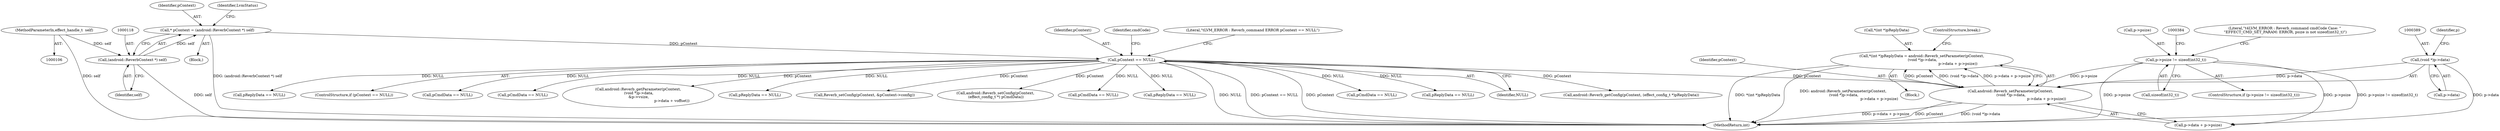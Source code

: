 digraph "0_Android_aeea52da00d210587fb3ed895de3d5f2e0264c88_6@integer" {
"1000381" [label="(Call,*(int *)pReplyData = android::Reverb_setParameter(pContext,\n (void *)p->data,\n                                                              p->data + p->psize))"];
"1000386" [label="(Call,android::Reverb_setParameter(pContext,\n (void *)p->data,\n                                                              p->data + p->psize))"];
"1000127" [label="(Call,pContext == NULL)"];
"1000115" [label="(Call,* pContext = (android::ReverbContext *) self)"];
"1000117" [label="(Call,(android::ReverbContext *) self)"];
"1000107" [label="(MethodParameterIn,effect_handle_t  self)"];
"1000388" [label="(Call,(void *)p->data)"];
"1000369" [label="(Call,p->psize != sizeof(int32_t))"];
"1000224" [label="(Call,Reverb_setConfig(pContext, &pContext->config))"];
"1000116" [label="(Identifier,pContext)"];
"1000400" [label="(ControlStructure,break;)"];
"1000124" [label="(Identifier,LvmStatus)"];
"1000194" [label="(Call,android::Reverb_setConfig(pContext,\n (effect_config_t *) pCmdData))"];
"1000336" [label="(Call,pCmdData == NULL)"];
"1000388" [label="(Call,(void *)p->data)"];
"1000128" [label="(Identifier,pContext)"];
"1000137" [label="(Identifier,cmdCode)"];
"1000641" [label="(MethodReturn,int)"];
"1000368" [label="(ControlStructure,if (p->psize != sizeof(int32_t)))"];
"1000203" [label="(Call,pReplyData == NULL)"];
"1000390" [label="(Call,p->data)"];
"1000166" [label="(Call,pCmdData == NULL)"];
"1000115" [label="(Call,* pContext = (android::ReverbContext *) self)"];
"1000386" [label="(Call,android::Reverb_setParameter(pContext,\n (void *)p->data,\n                                                              p->data + p->psize))"];
"1000381" [label="(Call,*(int *)pReplyData = android::Reverb_setParameter(pContext,\n (void *)p->data,\n                                                              p->data + p->psize))"];
"1000333" [label="(Block,)"];
"1000119" [label="(Identifier,self)"];
"1000142" [label="(Call,pReplyData == NULL)"];
"1000377" [label="(Literal,\"\t4LVM_ERROR : Reverb_command cmdCode Case: \"\n \"EFFECT_CMD_SET_PARAM: ERROR, psize is not sizeof(int32_t)\")"];
"1000129" [label="(Identifier,NULL)"];
"1000369" [label="(Call,p->psize != sizeof(int32_t))"];
"1000217" [label="(Call,android::Reverb_getConfig(pContext, (effect_config_t *)pReplyData))"];
"1000395" [label="(Identifier,p)"];
"1000127" [label="(Call,pContext == NULL)"];
"1000475" [label="(Call,pReplyData == NULL)"];
"1000126" [label="(ControlStructure,if (pContext == NULL))"];
"1000117" [label="(Call,(android::ReverbContext *) self)"];
"1000370" [label="(Call,p->psize)"];
"1000107" [label="(MethodParameterIn,effect_handle_t  self)"];
"1000382" [label="(Call,*(int *)pReplyData)"];
"1000387" [label="(Identifier,pContext)"];
"1000235" [label="(Call,pCmdData == NULL)"];
"1000516" [label="(Call,pCmdData == NULL)"];
"1000373" [label="(Call,sizeof(int32_t))"];
"1000113" [label="(Block,)"];
"1000132" [label="(Literal,\"\tLVM_ERROR : Reverb_command ERROR pContext == NULL\")"];
"1000304" [label="(Call,android::Reverb_getParameter(pContext,\n (void *)p->data,\n &p->vsize,\n                                                          p->data + voffset))"];
"1000393" [label="(Call,p->data + p->psize)"];
"1000404" [label="(Call,pReplyData == NULL)"];
"1000381" -> "1000333"  [label="AST: "];
"1000381" -> "1000386"  [label="CFG: "];
"1000382" -> "1000381"  [label="AST: "];
"1000386" -> "1000381"  [label="AST: "];
"1000400" -> "1000381"  [label="CFG: "];
"1000381" -> "1000641"  [label="DDG: *(int *)pReplyData"];
"1000381" -> "1000641"  [label="DDG: android::Reverb_setParameter(pContext,\n (void *)p->data,\n                                                              p->data + p->psize)"];
"1000386" -> "1000381"  [label="DDG: pContext"];
"1000386" -> "1000381"  [label="DDG: (void *)p->data"];
"1000386" -> "1000381"  [label="DDG: p->data + p->psize"];
"1000386" -> "1000393"  [label="CFG: "];
"1000387" -> "1000386"  [label="AST: "];
"1000388" -> "1000386"  [label="AST: "];
"1000393" -> "1000386"  [label="AST: "];
"1000386" -> "1000641"  [label="DDG: p->data + p->psize"];
"1000386" -> "1000641"  [label="DDG: (void *)p->data"];
"1000386" -> "1000641"  [label="DDG: pContext"];
"1000127" -> "1000386"  [label="DDG: pContext"];
"1000388" -> "1000386"  [label="DDG: p->data"];
"1000369" -> "1000386"  [label="DDG: p->psize"];
"1000127" -> "1000126"  [label="AST: "];
"1000127" -> "1000129"  [label="CFG: "];
"1000128" -> "1000127"  [label="AST: "];
"1000129" -> "1000127"  [label="AST: "];
"1000132" -> "1000127"  [label="CFG: "];
"1000137" -> "1000127"  [label="CFG: "];
"1000127" -> "1000641"  [label="DDG: NULL"];
"1000127" -> "1000641"  [label="DDG: pContext == NULL"];
"1000127" -> "1000641"  [label="DDG: pContext"];
"1000115" -> "1000127"  [label="DDG: pContext"];
"1000127" -> "1000142"  [label="DDG: NULL"];
"1000127" -> "1000166"  [label="DDG: NULL"];
"1000127" -> "1000194"  [label="DDG: pContext"];
"1000127" -> "1000203"  [label="DDG: NULL"];
"1000127" -> "1000217"  [label="DDG: pContext"];
"1000127" -> "1000224"  [label="DDG: pContext"];
"1000127" -> "1000235"  [label="DDG: NULL"];
"1000127" -> "1000304"  [label="DDG: pContext"];
"1000127" -> "1000336"  [label="DDG: NULL"];
"1000127" -> "1000404"  [label="DDG: NULL"];
"1000127" -> "1000475"  [label="DDG: NULL"];
"1000127" -> "1000516"  [label="DDG: NULL"];
"1000115" -> "1000113"  [label="AST: "];
"1000115" -> "1000117"  [label="CFG: "];
"1000116" -> "1000115"  [label="AST: "];
"1000117" -> "1000115"  [label="AST: "];
"1000124" -> "1000115"  [label="CFG: "];
"1000115" -> "1000641"  [label="DDG: (android::ReverbContext *) self"];
"1000117" -> "1000115"  [label="DDG: self"];
"1000117" -> "1000119"  [label="CFG: "];
"1000118" -> "1000117"  [label="AST: "];
"1000119" -> "1000117"  [label="AST: "];
"1000117" -> "1000641"  [label="DDG: self"];
"1000107" -> "1000117"  [label="DDG: self"];
"1000107" -> "1000106"  [label="AST: "];
"1000107" -> "1000641"  [label="DDG: self"];
"1000388" -> "1000390"  [label="CFG: "];
"1000389" -> "1000388"  [label="AST: "];
"1000390" -> "1000388"  [label="AST: "];
"1000395" -> "1000388"  [label="CFG: "];
"1000388" -> "1000393"  [label="DDG: p->data"];
"1000369" -> "1000368"  [label="AST: "];
"1000369" -> "1000373"  [label="CFG: "];
"1000370" -> "1000369"  [label="AST: "];
"1000373" -> "1000369"  [label="AST: "];
"1000377" -> "1000369"  [label="CFG: "];
"1000384" -> "1000369"  [label="CFG: "];
"1000369" -> "1000641"  [label="DDG: p->psize != sizeof(int32_t)"];
"1000369" -> "1000641"  [label="DDG: p->psize"];
"1000369" -> "1000393"  [label="DDG: p->psize"];
}
